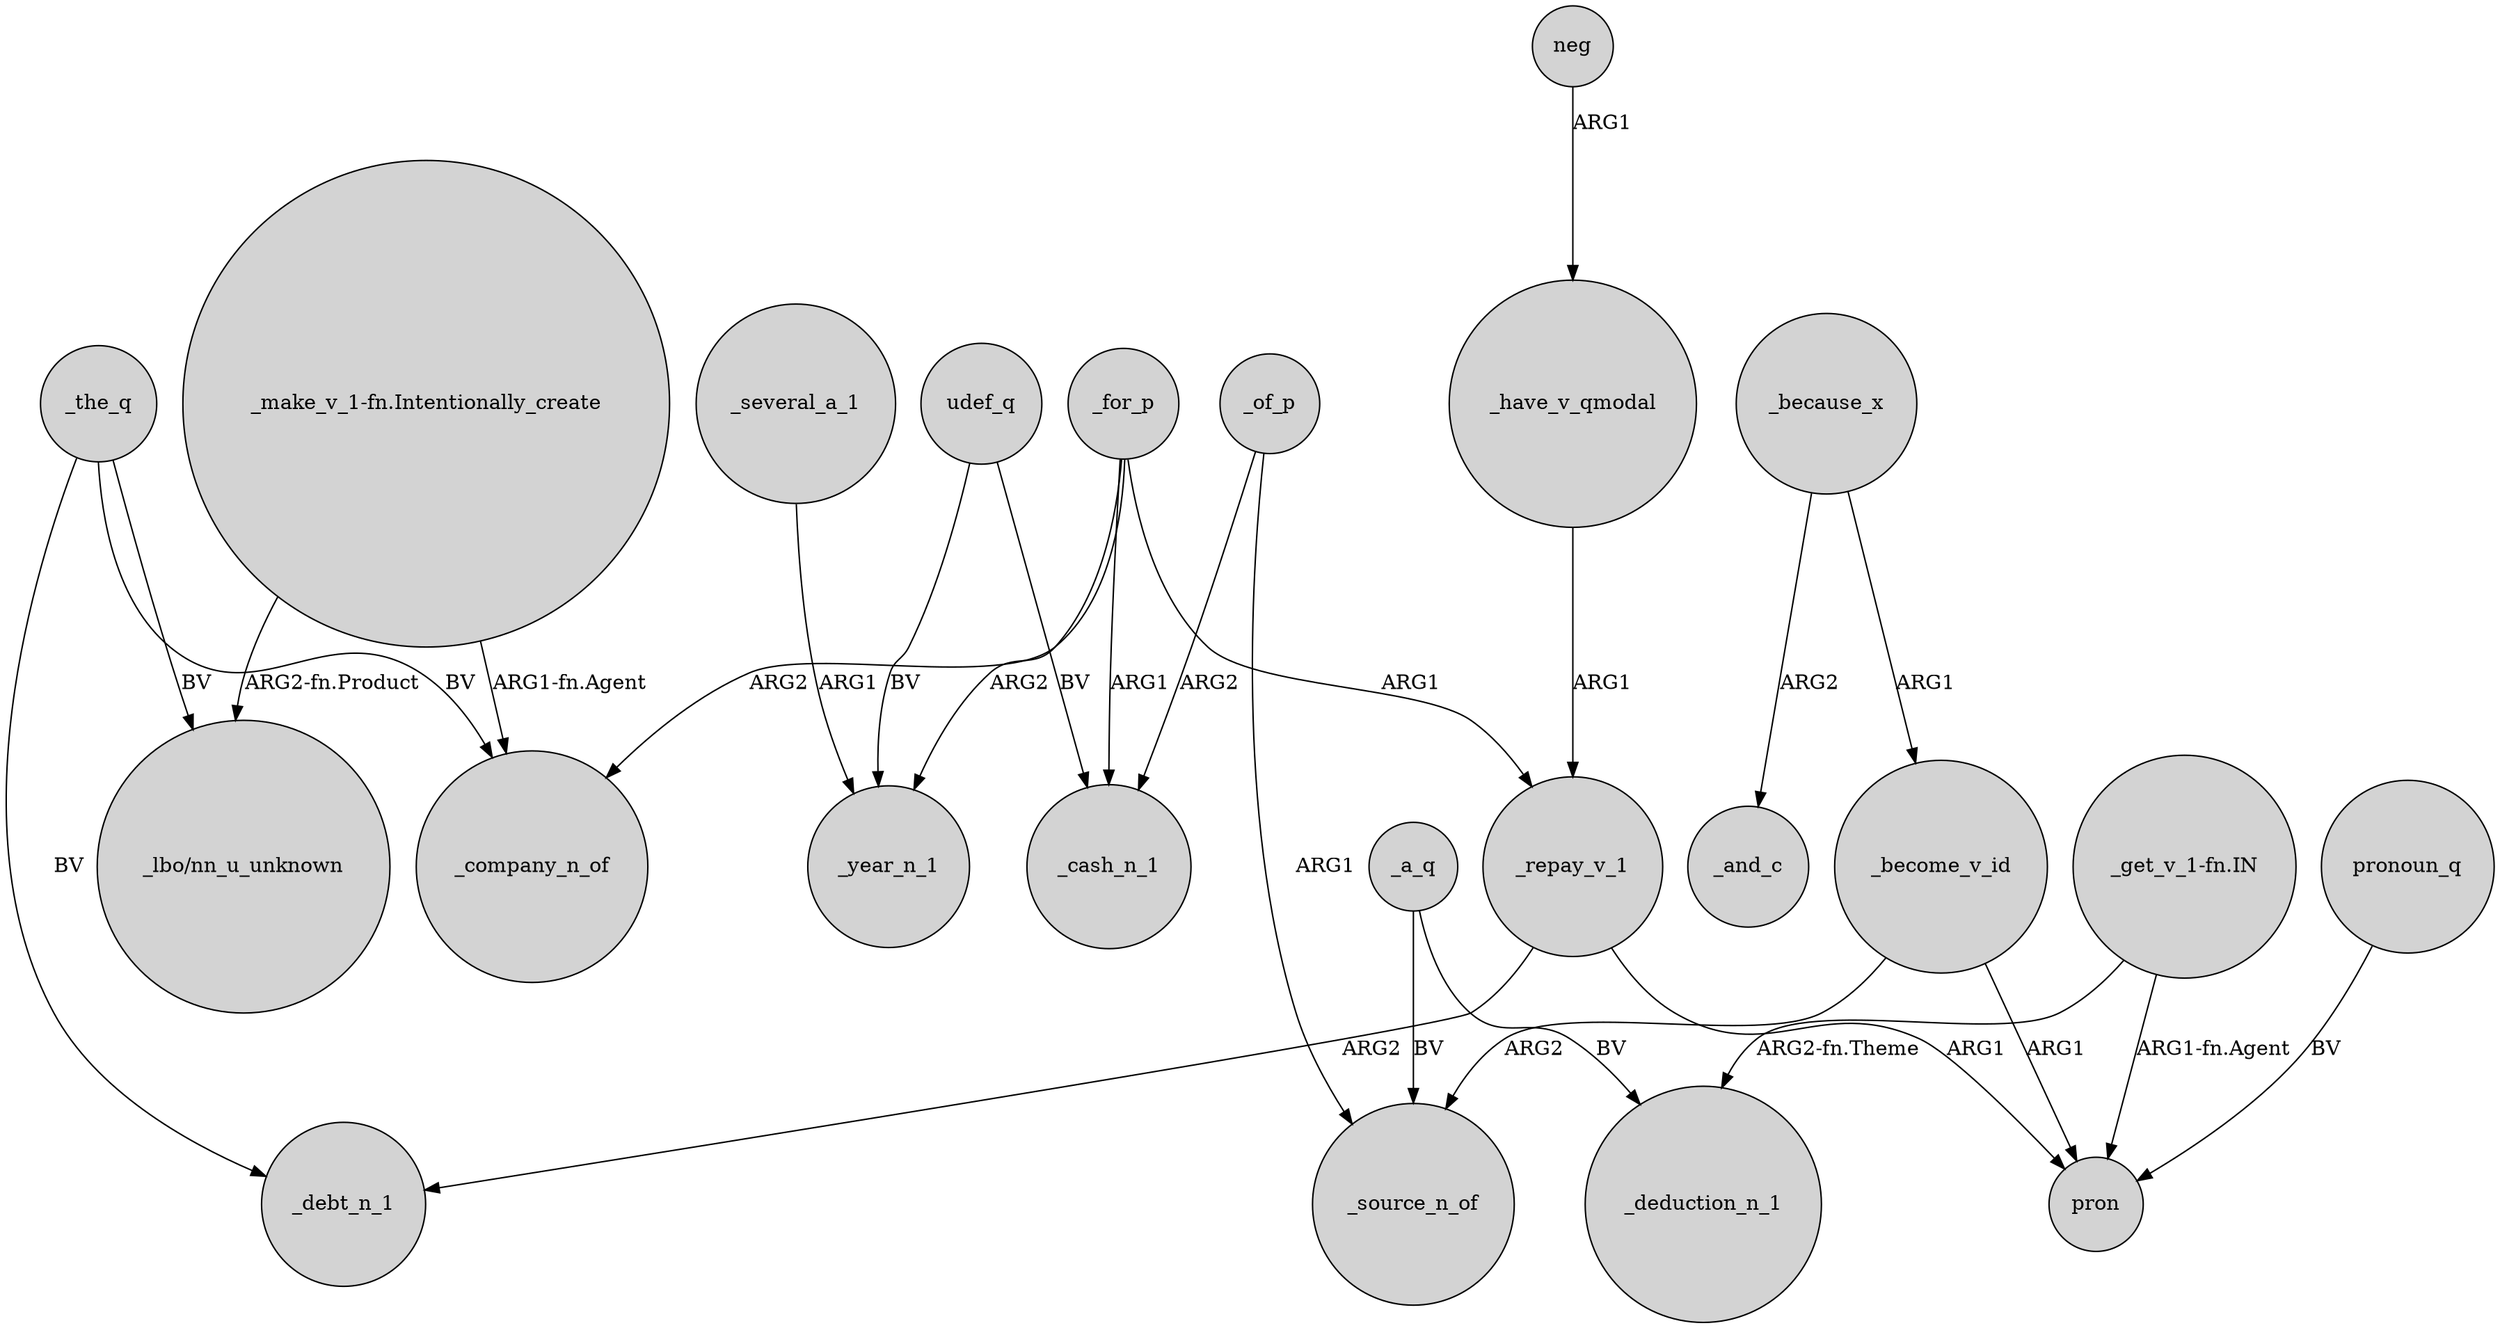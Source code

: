digraph {
	node [shape=circle style=filled]
	_the_q -> "_lbo/nn_u_unknown" [label=BV]
	_because_x -> _become_v_id [label=ARG1]
	_for_p -> _year_n_1 [label=ARG2]
	"_make_v_1-fn.Intentionally_create" -> _company_n_of [label="ARG1-fn.Agent"]
	_of_p -> _cash_n_1 [label=ARG2]
	udef_q -> _cash_n_1 [label=BV]
	_become_v_id -> pron [label=ARG1]
	neg -> _have_v_qmodal [label=ARG1]
	_repay_v_1 -> _debt_n_1 [label=ARG2]
	_repay_v_1 -> pron [label=ARG1]
	_the_q -> _company_n_of [label=BV]
	pronoun_q -> pron [label=BV]
	"_get_v_1-fn.IN" -> pron [label="ARG1-fn.Agent"]
	_a_q -> _source_n_of [label=BV]
	_for_p -> _company_n_of [label=ARG2]
	_a_q -> _deduction_n_1 [label=BV]
	_have_v_qmodal -> _repay_v_1 [label=ARG1]
	_for_p -> _cash_n_1 [label=ARG1]
	"_make_v_1-fn.Intentionally_create" -> "_lbo/nn_u_unknown" [label="ARG2-fn.Product"]
	_of_p -> _source_n_of [label=ARG1]
	"_get_v_1-fn.IN" -> _deduction_n_1 [label="ARG2-fn.Theme"]
	udef_q -> _year_n_1 [label=BV]
	_several_a_1 -> _year_n_1 [label=ARG1]
	_become_v_id -> _source_n_of [label=ARG2]
	_the_q -> _debt_n_1 [label=BV]
	_for_p -> _repay_v_1 [label=ARG1]
	_because_x -> _and_c [label=ARG2]
}
